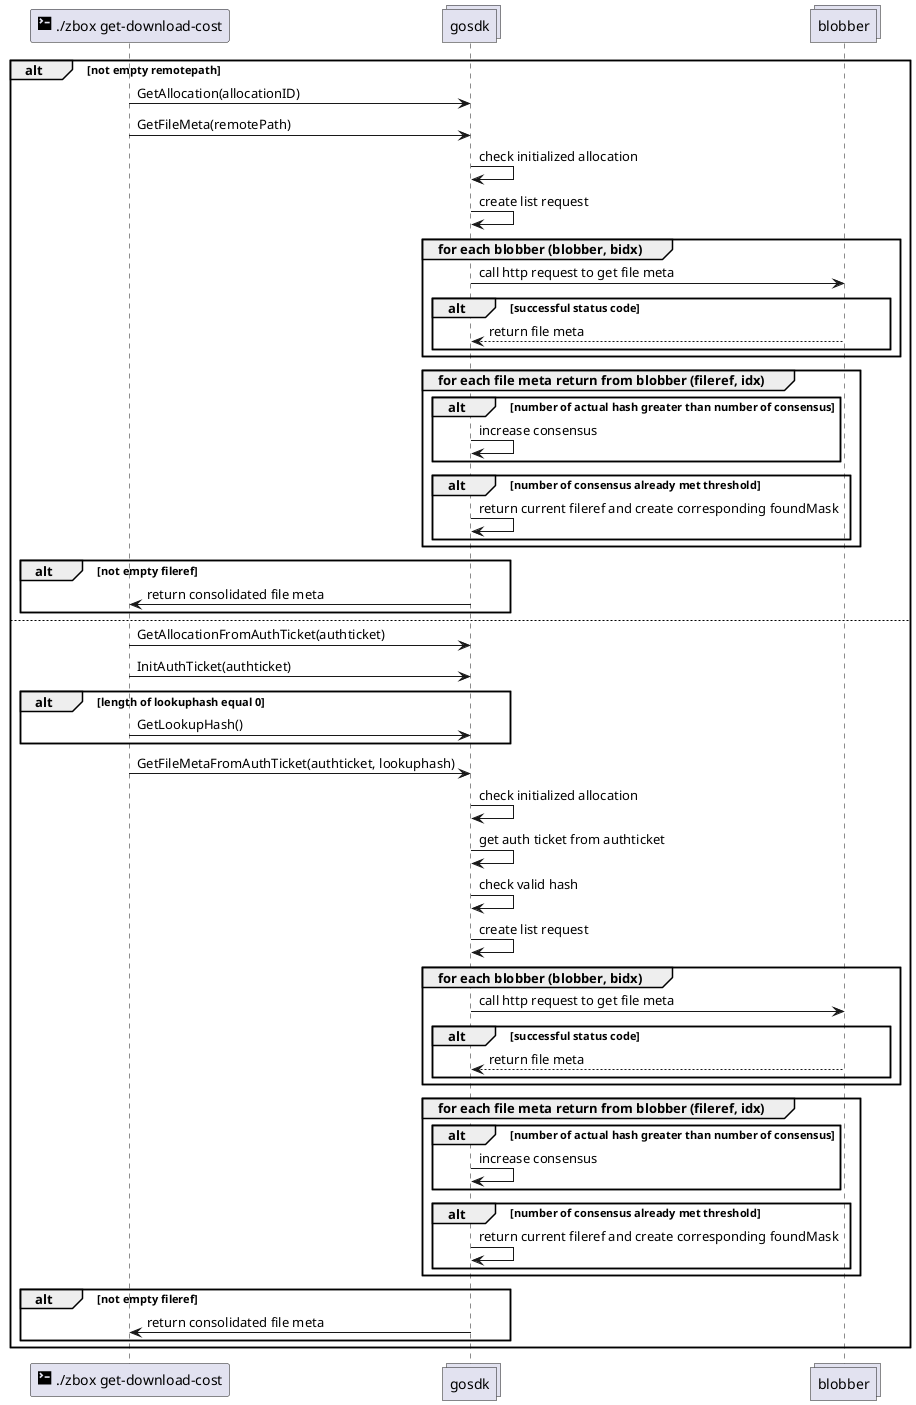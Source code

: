 @startuml
participant "<size:20><&terminal></size> ./zbox get-download-cost" as cli
collections gosdk
collections blobber

alt not empty remotepath
cli -> gosdk: GetAllocation(allocationID)
cli -> gosdk: GetFileMeta(remotePath)

gosdk -> gosdk: check initialized allocation
gosdk -> gosdk: create list request

group for each blobber (blobber, bidx)
gosdk -> blobber: call http request to get file meta
alt successful status code
blobber --> gosdk: return file meta
end
end

group for each file meta return from blobber (fileref, idx)
alt number of actual hash greater than number of consensus
gosdk -> gosdk: increase consensus
end
alt number of consensus already met threshold
gosdk -> gosdk: return current fileref and create corresponding foundMask
end
end

alt not empty fileref
gosdk -> cli: return consolidated file meta
end

else
cli -> gosdk: GetAllocationFromAuthTicket(authticket)
cli -> gosdk: InitAuthTicket(authticket)
alt length of lookuphash equal 0
cli -> gosdk: GetLookupHash()
end
cli -> gosdk: GetFileMetaFromAuthTicket(authticket, lookuphash)

gosdk -> gosdk: check initialized allocation
gosdk -> gosdk: get auth ticket from authticket
gosdk -> gosdk: check valid hash
gosdk -> gosdk: create list request

group for each blobber (blobber, bidx)
gosdk -> blobber: call http request to get file meta
alt successful status code
blobber --> gosdk: return file meta
end
end

group for each file meta return from blobber (fileref, idx)
alt number of actual hash greater than number of consensus
gosdk -> gosdk: increase consensus
end
alt number of consensus already met threshold
gosdk -> gosdk: return current fileref and create corresponding foundMask
end
end

alt not empty fileref
gosdk -> cli: return consolidated file meta
end

end
@enduml
